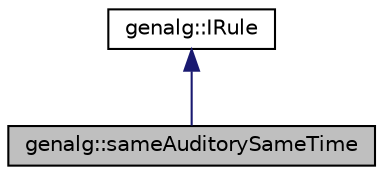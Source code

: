 digraph "genalg::sameAuditorySameTime"
{
 // LATEX_PDF_SIZE
  edge [fontname="Helvetica",fontsize="10",labelfontname="Helvetica",labelfontsize="10"];
  node [fontname="Helvetica",fontsize="10",shape=record];
  Node1 [label="genalg::sameAuditorySameTime",height=0.2,width=0.4,color="black", fillcolor="grey75", style="filled", fontcolor="black",tooltip="One audience rule."];
  Node2 -> Node1 [dir="back",color="midnightblue",fontsize="10",style="solid",fontname="Helvetica"];
  Node2 [label="genalg::IRule",height=0.2,width=0.4,color="black", fillcolor="white", style="filled",URL="$classgenalg_1_1IRule.html",tooltip="Rule interface."];
}
